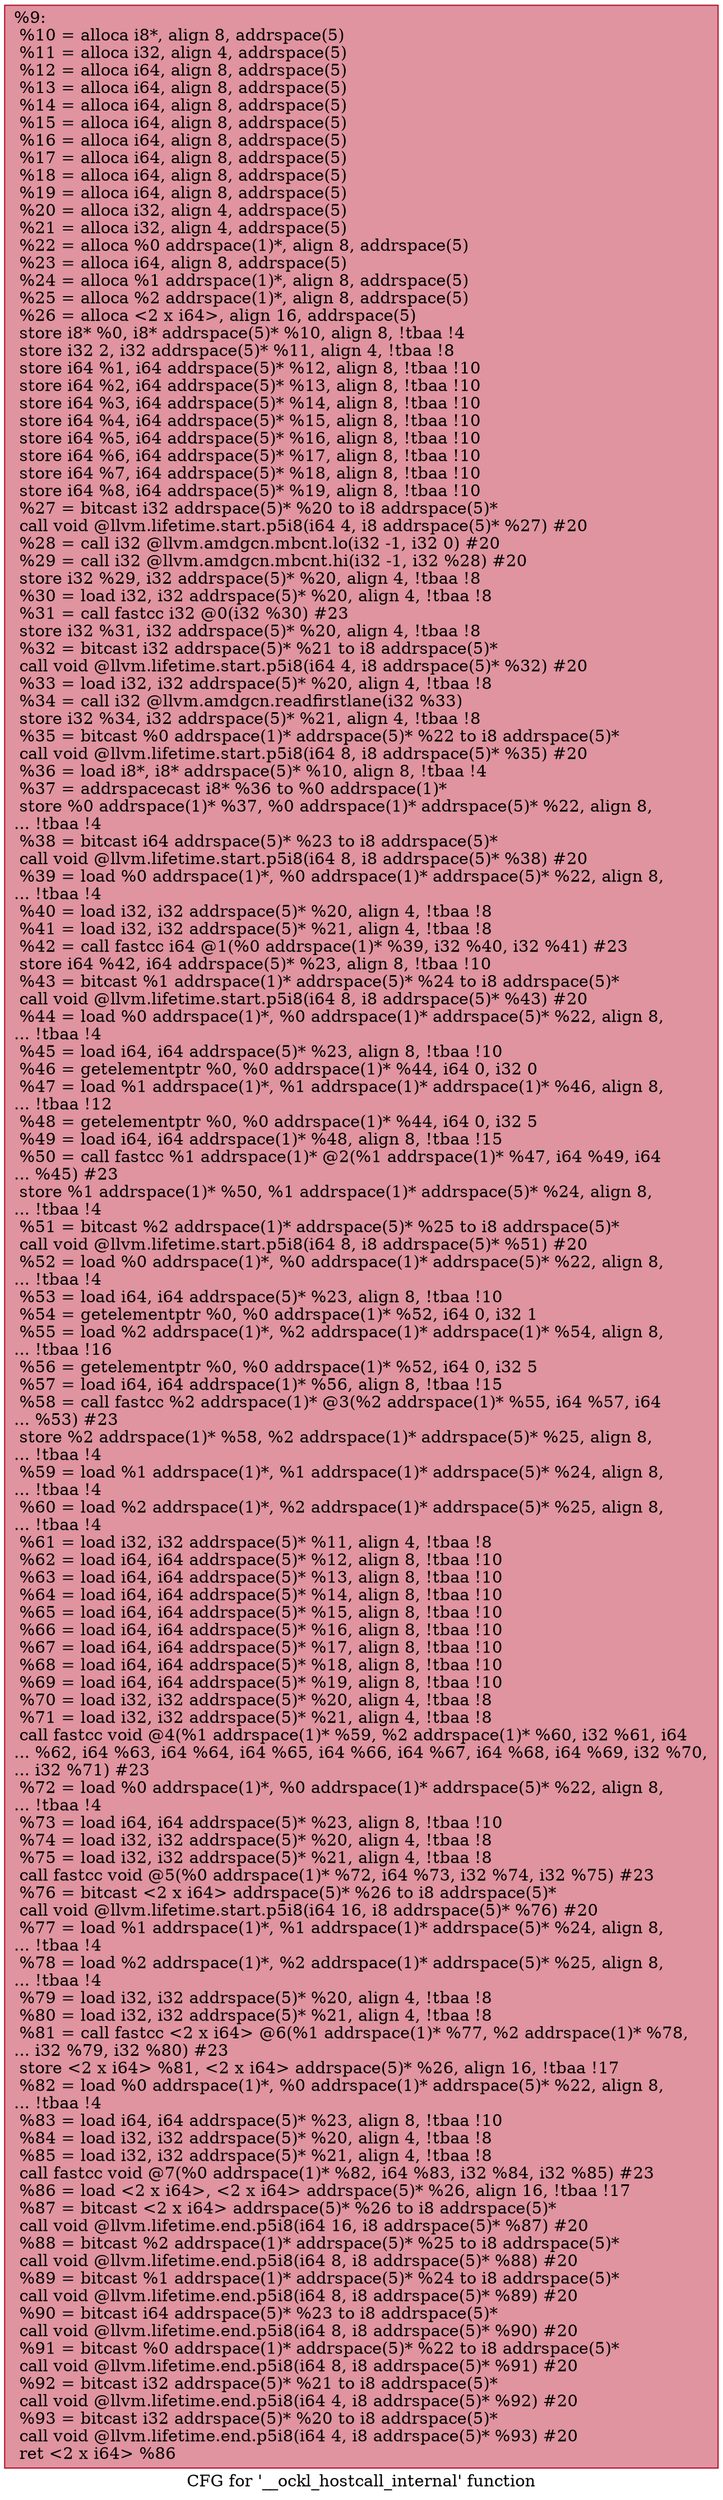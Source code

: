 digraph "CFG for '__ockl_hostcall_internal' function" {
	label="CFG for '__ockl_hostcall_internal' function";

	Node0x5563af2d3990 [shape=record,color="#b70d28ff", style=filled, fillcolor="#b70d2870",label="{%9:\l  %10 = alloca i8*, align 8, addrspace(5)\l  %11 = alloca i32, align 4, addrspace(5)\l  %12 = alloca i64, align 8, addrspace(5)\l  %13 = alloca i64, align 8, addrspace(5)\l  %14 = alloca i64, align 8, addrspace(5)\l  %15 = alloca i64, align 8, addrspace(5)\l  %16 = alloca i64, align 8, addrspace(5)\l  %17 = alloca i64, align 8, addrspace(5)\l  %18 = alloca i64, align 8, addrspace(5)\l  %19 = alloca i64, align 8, addrspace(5)\l  %20 = alloca i32, align 4, addrspace(5)\l  %21 = alloca i32, align 4, addrspace(5)\l  %22 = alloca %0 addrspace(1)*, align 8, addrspace(5)\l  %23 = alloca i64, align 8, addrspace(5)\l  %24 = alloca %1 addrspace(1)*, align 8, addrspace(5)\l  %25 = alloca %2 addrspace(1)*, align 8, addrspace(5)\l  %26 = alloca \<2 x i64\>, align 16, addrspace(5)\l  store i8* %0, i8* addrspace(5)* %10, align 8, !tbaa !4\l  store i32 2, i32 addrspace(5)* %11, align 4, !tbaa !8\l  store i64 %1, i64 addrspace(5)* %12, align 8, !tbaa !10\l  store i64 %2, i64 addrspace(5)* %13, align 8, !tbaa !10\l  store i64 %3, i64 addrspace(5)* %14, align 8, !tbaa !10\l  store i64 %4, i64 addrspace(5)* %15, align 8, !tbaa !10\l  store i64 %5, i64 addrspace(5)* %16, align 8, !tbaa !10\l  store i64 %6, i64 addrspace(5)* %17, align 8, !tbaa !10\l  store i64 %7, i64 addrspace(5)* %18, align 8, !tbaa !10\l  store i64 %8, i64 addrspace(5)* %19, align 8, !tbaa !10\l  %27 = bitcast i32 addrspace(5)* %20 to i8 addrspace(5)*\l  call void @llvm.lifetime.start.p5i8(i64 4, i8 addrspace(5)* %27) #20\l  %28 = call i32 @llvm.amdgcn.mbcnt.lo(i32 -1, i32 0) #20\l  %29 = call i32 @llvm.amdgcn.mbcnt.hi(i32 -1, i32 %28) #20\l  store i32 %29, i32 addrspace(5)* %20, align 4, !tbaa !8\l  %30 = load i32, i32 addrspace(5)* %20, align 4, !tbaa !8\l  %31 = call fastcc i32 @0(i32 %30) #23\l  store i32 %31, i32 addrspace(5)* %20, align 4, !tbaa !8\l  %32 = bitcast i32 addrspace(5)* %21 to i8 addrspace(5)*\l  call void @llvm.lifetime.start.p5i8(i64 4, i8 addrspace(5)* %32) #20\l  %33 = load i32, i32 addrspace(5)* %20, align 4, !tbaa !8\l  %34 = call i32 @llvm.amdgcn.readfirstlane(i32 %33)\l  store i32 %34, i32 addrspace(5)* %21, align 4, !tbaa !8\l  %35 = bitcast %0 addrspace(1)* addrspace(5)* %22 to i8 addrspace(5)*\l  call void @llvm.lifetime.start.p5i8(i64 8, i8 addrspace(5)* %35) #20\l  %36 = load i8*, i8* addrspace(5)* %10, align 8, !tbaa !4\l  %37 = addrspacecast i8* %36 to %0 addrspace(1)*\l  store %0 addrspace(1)* %37, %0 addrspace(1)* addrspace(5)* %22, align 8,\l... !tbaa !4\l  %38 = bitcast i64 addrspace(5)* %23 to i8 addrspace(5)*\l  call void @llvm.lifetime.start.p5i8(i64 8, i8 addrspace(5)* %38) #20\l  %39 = load %0 addrspace(1)*, %0 addrspace(1)* addrspace(5)* %22, align 8,\l... !tbaa !4\l  %40 = load i32, i32 addrspace(5)* %20, align 4, !tbaa !8\l  %41 = load i32, i32 addrspace(5)* %21, align 4, !tbaa !8\l  %42 = call fastcc i64 @1(%0 addrspace(1)* %39, i32 %40, i32 %41) #23\l  store i64 %42, i64 addrspace(5)* %23, align 8, !tbaa !10\l  %43 = bitcast %1 addrspace(1)* addrspace(5)* %24 to i8 addrspace(5)*\l  call void @llvm.lifetime.start.p5i8(i64 8, i8 addrspace(5)* %43) #20\l  %44 = load %0 addrspace(1)*, %0 addrspace(1)* addrspace(5)* %22, align 8,\l... !tbaa !4\l  %45 = load i64, i64 addrspace(5)* %23, align 8, !tbaa !10\l  %46 = getelementptr %0, %0 addrspace(1)* %44, i64 0, i32 0\l  %47 = load %1 addrspace(1)*, %1 addrspace(1)* addrspace(1)* %46, align 8,\l... !tbaa !12\l  %48 = getelementptr %0, %0 addrspace(1)* %44, i64 0, i32 5\l  %49 = load i64, i64 addrspace(1)* %48, align 8, !tbaa !15\l  %50 = call fastcc %1 addrspace(1)* @2(%1 addrspace(1)* %47, i64 %49, i64\l... %45) #23\l  store %1 addrspace(1)* %50, %1 addrspace(1)* addrspace(5)* %24, align 8,\l... !tbaa !4\l  %51 = bitcast %2 addrspace(1)* addrspace(5)* %25 to i8 addrspace(5)*\l  call void @llvm.lifetime.start.p5i8(i64 8, i8 addrspace(5)* %51) #20\l  %52 = load %0 addrspace(1)*, %0 addrspace(1)* addrspace(5)* %22, align 8,\l... !tbaa !4\l  %53 = load i64, i64 addrspace(5)* %23, align 8, !tbaa !10\l  %54 = getelementptr %0, %0 addrspace(1)* %52, i64 0, i32 1\l  %55 = load %2 addrspace(1)*, %2 addrspace(1)* addrspace(1)* %54, align 8,\l... !tbaa !16\l  %56 = getelementptr %0, %0 addrspace(1)* %52, i64 0, i32 5\l  %57 = load i64, i64 addrspace(1)* %56, align 8, !tbaa !15\l  %58 = call fastcc %2 addrspace(1)* @3(%2 addrspace(1)* %55, i64 %57, i64\l... %53) #23\l  store %2 addrspace(1)* %58, %2 addrspace(1)* addrspace(5)* %25, align 8,\l... !tbaa !4\l  %59 = load %1 addrspace(1)*, %1 addrspace(1)* addrspace(5)* %24, align 8,\l... !tbaa !4\l  %60 = load %2 addrspace(1)*, %2 addrspace(1)* addrspace(5)* %25, align 8,\l... !tbaa !4\l  %61 = load i32, i32 addrspace(5)* %11, align 4, !tbaa !8\l  %62 = load i64, i64 addrspace(5)* %12, align 8, !tbaa !10\l  %63 = load i64, i64 addrspace(5)* %13, align 8, !tbaa !10\l  %64 = load i64, i64 addrspace(5)* %14, align 8, !tbaa !10\l  %65 = load i64, i64 addrspace(5)* %15, align 8, !tbaa !10\l  %66 = load i64, i64 addrspace(5)* %16, align 8, !tbaa !10\l  %67 = load i64, i64 addrspace(5)* %17, align 8, !tbaa !10\l  %68 = load i64, i64 addrspace(5)* %18, align 8, !tbaa !10\l  %69 = load i64, i64 addrspace(5)* %19, align 8, !tbaa !10\l  %70 = load i32, i32 addrspace(5)* %20, align 4, !tbaa !8\l  %71 = load i32, i32 addrspace(5)* %21, align 4, !tbaa !8\l  call fastcc void @4(%1 addrspace(1)* %59, %2 addrspace(1)* %60, i32 %61, i64\l... %62, i64 %63, i64 %64, i64 %65, i64 %66, i64 %67, i64 %68, i64 %69, i32 %70,\l... i32 %71) #23\l  %72 = load %0 addrspace(1)*, %0 addrspace(1)* addrspace(5)* %22, align 8,\l... !tbaa !4\l  %73 = load i64, i64 addrspace(5)* %23, align 8, !tbaa !10\l  %74 = load i32, i32 addrspace(5)* %20, align 4, !tbaa !8\l  %75 = load i32, i32 addrspace(5)* %21, align 4, !tbaa !8\l  call fastcc void @5(%0 addrspace(1)* %72, i64 %73, i32 %74, i32 %75) #23\l  %76 = bitcast \<2 x i64\> addrspace(5)* %26 to i8 addrspace(5)*\l  call void @llvm.lifetime.start.p5i8(i64 16, i8 addrspace(5)* %76) #20\l  %77 = load %1 addrspace(1)*, %1 addrspace(1)* addrspace(5)* %24, align 8,\l... !tbaa !4\l  %78 = load %2 addrspace(1)*, %2 addrspace(1)* addrspace(5)* %25, align 8,\l... !tbaa !4\l  %79 = load i32, i32 addrspace(5)* %20, align 4, !tbaa !8\l  %80 = load i32, i32 addrspace(5)* %21, align 4, !tbaa !8\l  %81 = call fastcc \<2 x i64\> @6(%1 addrspace(1)* %77, %2 addrspace(1)* %78,\l... i32 %79, i32 %80) #23\l  store \<2 x i64\> %81, \<2 x i64\> addrspace(5)* %26, align 16, !tbaa !17\l  %82 = load %0 addrspace(1)*, %0 addrspace(1)* addrspace(5)* %22, align 8,\l... !tbaa !4\l  %83 = load i64, i64 addrspace(5)* %23, align 8, !tbaa !10\l  %84 = load i32, i32 addrspace(5)* %20, align 4, !tbaa !8\l  %85 = load i32, i32 addrspace(5)* %21, align 4, !tbaa !8\l  call fastcc void @7(%0 addrspace(1)* %82, i64 %83, i32 %84, i32 %85) #23\l  %86 = load \<2 x i64\>, \<2 x i64\> addrspace(5)* %26, align 16, !tbaa !17\l  %87 = bitcast \<2 x i64\> addrspace(5)* %26 to i8 addrspace(5)*\l  call void @llvm.lifetime.end.p5i8(i64 16, i8 addrspace(5)* %87) #20\l  %88 = bitcast %2 addrspace(1)* addrspace(5)* %25 to i8 addrspace(5)*\l  call void @llvm.lifetime.end.p5i8(i64 8, i8 addrspace(5)* %88) #20\l  %89 = bitcast %1 addrspace(1)* addrspace(5)* %24 to i8 addrspace(5)*\l  call void @llvm.lifetime.end.p5i8(i64 8, i8 addrspace(5)* %89) #20\l  %90 = bitcast i64 addrspace(5)* %23 to i8 addrspace(5)*\l  call void @llvm.lifetime.end.p5i8(i64 8, i8 addrspace(5)* %90) #20\l  %91 = bitcast %0 addrspace(1)* addrspace(5)* %22 to i8 addrspace(5)*\l  call void @llvm.lifetime.end.p5i8(i64 8, i8 addrspace(5)* %91) #20\l  %92 = bitcast i32 addrspace(5)* %21 to i8 addrspace(5)*\l  call void @llvm.lifetime.end.p5i8(i64 4, i8 addrspace(5)* %92) #20\l  %93 = bitcast i32 addrspace(5)* %20 to i8 addrspace(5)*\l  call void @llvm.lifetime.end.p5i8(i64 4, i8 addrspace(5)* %93) #20\l  ret \<2 x i64\> %86\l}"];
}

